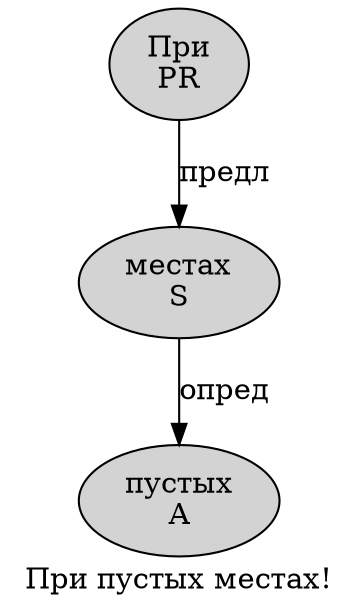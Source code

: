 digraph SENTENCE_3252 {
	graph [label="При пустых местах!"]
	node [style=filled]
		0 [label="При
PR" color="" fillcolor=lightgray penwidth=1 shape=ellipse]
		1 [label="пустых
A" color="" fillcolor=lightgray penwidth=1 shape=ellipse]
		2 [label="местах
S" color="" fillcolor=lightgray penwidth=1 shape=ellipse]
			0 -> 2 [label="предл"]
			2 -> 1 [label="опред"]
}